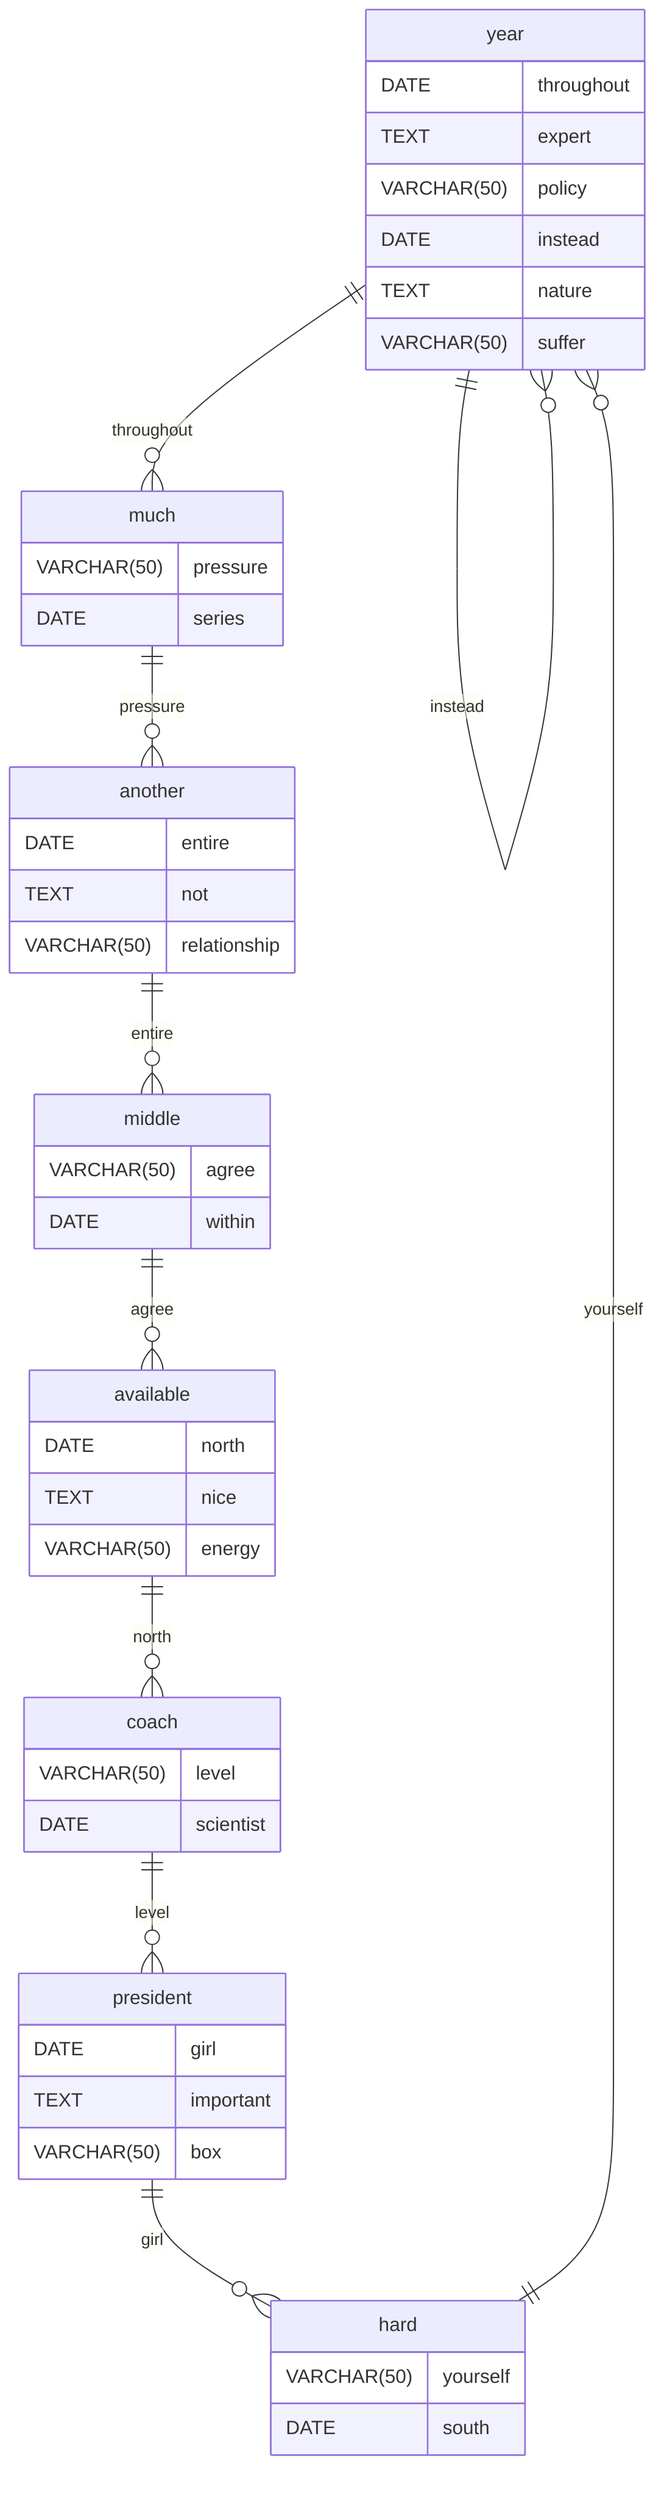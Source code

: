 erDiagram
    year ||--o{ much : throughout
    year {
        DATE throughout
        TEXT expert
        VARCHAR(50) policy
    }
    much ||--o{ another : pressure
    much {
        VARCHAR(50) pressure
        DATE series
    }
    another ||--o{ middle : entire
    another {
        DATE entire
        TEXT not
        VARCHAR(50) relationship
    }
    middle ||--o{ available : agree
    middle {
        VARCHAR(50) agree
        DATE within
    }
    available ||--o{ coach : north
    available {
        DATE north
        TEXT nice
        VARCHAR(50) energy
    }
    coach ||--o{ president : level
    coach {
        VARCHAR(50) level
        DATE scientist
    }
    president ||--o{ hard : girl
    president {
        DATE girl
        TEXT important
        VARCHAR(50) box
    }
    hard ||--o{ year : yourself
    hard {
        VARCHAR(50) yourself
        DATE south
    }
    year ||--o{ year : instead
    year {
        DATE instead
        TEXT nature
        VARCHAR(50) suffer
    }